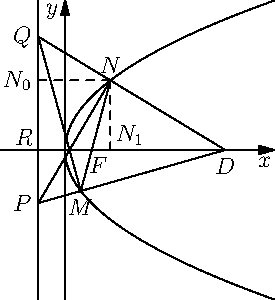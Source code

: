 
import geometry;
import graph;

size(150);

real p = 1/2;
real r = 3;
pair O = (0, 0);
pair F = (p/2, 0);
label("$F$", F, SSE);
pair D = (r*p, 0);
label("$D$", D, S);
pair R = (-p/2,0);
label("$R$", R, NW);


xaxis("$x$", Arrow);
yaxis("$y$", Arrow);

line dl = line(2, 0, p);
draw(dl);

parabola pb = parabola(locate(F), dl);

pair foo(real t) {
  real x = t^2;
  real y=t;
  return (x,y);
}

draw(graph(foo, -1.4, 1.4));

line lmn = line(locate(F), 75);

pair M = intersectionpoints(lmn, pb)[0];
pair N = intersectionpoints(lmn, pb)[1];
label("$M$", M, (0,-1));
label("$N$", N, (0,1));

draw(M -- N);

line lmm0 = perpendicular(locate(M), dl);
line lnn0 = perpendicular(locate(N), dl);

//pair M0 = intersectionpoint(dl, lmm0);
pair N0 = intersectionpoint(dl, lnn0);
//label("$M_0$", M0, NW);
label("$N_0$", N0, W);
//draw(M -- M0, dashed);
draw(N -- N0, dashed);

line ldm = line(locate(D), locate(M));
line ldn = line(locate(D), locate(N));

pair P = intersectionpoint(dl, ldm);
pair Q = intersectionpoint(dl, ldn);
label("$P$", P, (-1,0));
label("$Q$", Q, (-1,0));

draw(D -- P);
draw(D -- Q);

draw(P -- N);
draw(Q -- M);

pair T = intersectionpoint(P -- N, Q -- M);

pair N1 = (N.x, 0);
label("$N_1$", N1, NE);
draw(N -- N1, dashed);
